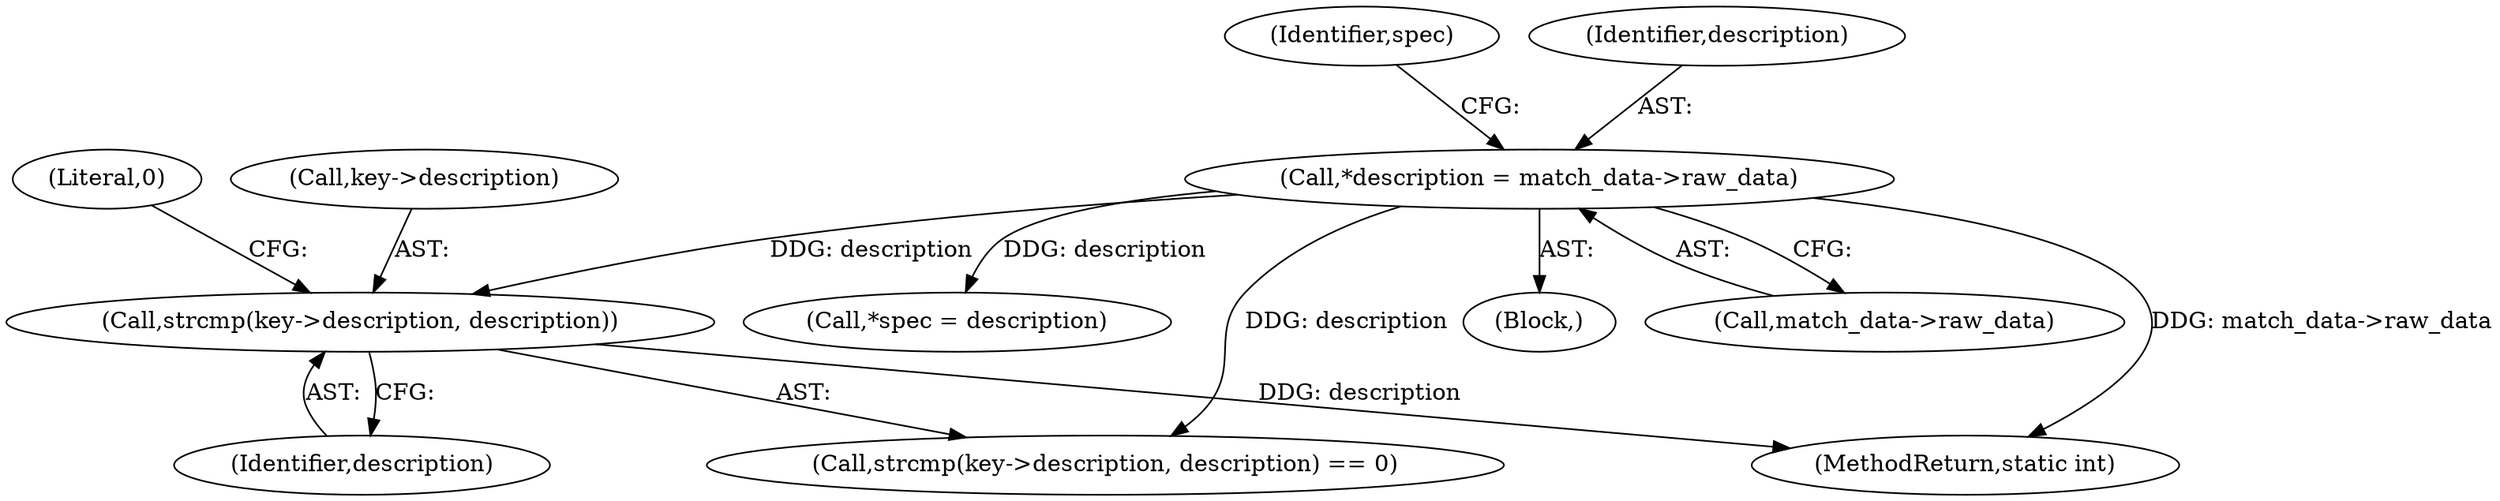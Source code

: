 digraph "0_linux_c06cfb08b88dfbe13be44a69ae2fdc3a7c902d81@API" {
"1000141" [label="(Call,strcmp(key->description, description))"];
"1000112" [label="(Call,*description = match_data->raw_data)"];
"1000142" [label="(Call,key->description)"];
"1000201" [label="(MethodReturn,static int)"];
"1000105" [label="(Block,)"];
"1000112" [label="(Call,*description = match_data->raw_data)"];
"1000114" [label="(Call,match_data->raw_data)"];
"1000145" [label="(Identifier,description)"];
"1000146" [label="(Literal,0)"];
"1000118" [label="(Call,*spec = description)"];
"1000140" [label="(Call,strcmp(key->description, description) == 0)"];
"1000119" [label="(Identifier,spec)"];
"1000113" [label="(Identifier,description)"];
"1000141" [label="(Call,strcmp(key->description, description))"];
"1000141" -> "1000140"  [label="AST: "];
"1000141" -> "1000145"  [label="CFG: "];
"1000142" -> "1000141"  [label="AST: "];
"1000145" -> "1000141"  [label="AST: "];
"1000146" -> "1000141"  [label="CFG: "];
"1000141" -> "1000201"  [label="DDG: description"];
"1000112" -> "1000141"  [label="DDG: description"];
"1000112" -> "1000105"  [label="AST: "];
"1000112" -> "1000114"  [label="CFG: "];
"1000113" -> "1000112"  [label="AST: "];
"1000114" -> "1000112"  [label="AST: "];
"1000119" -> "1000112"  [label="CFG: "];
"1000112" -> "1000201"  [label="DDG: match_data->raw_data"];
"1000112" -> "1000118"  [label="DDG: description"];
"1000112" -> "1000140"  [label="DDG: description"];
}
